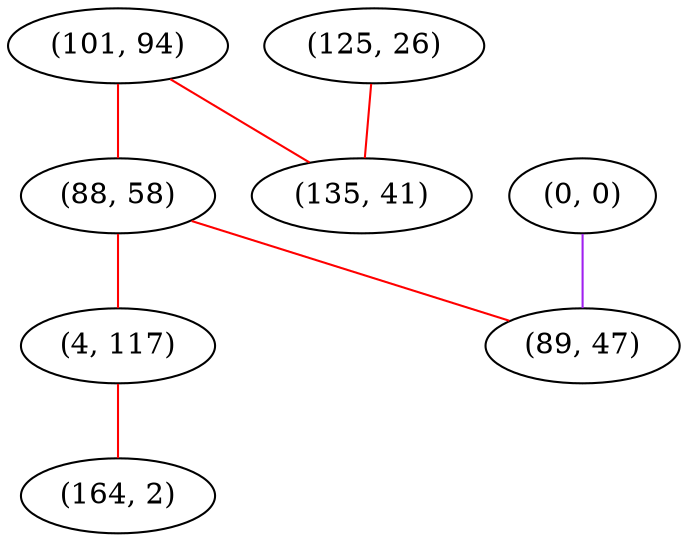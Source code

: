 graph "" {
"(101, 94)";
"(0, 0)";
"(88, 58)";
"(89, 47)";
"(4, 117)";
"(164, 2)";
"(125, 26)";
"(135, 41)";
"(101, 94)" -- "(88, 58)"  [color=red, key=0, weight=1];
"(101, 94)" -- "(135, 41)"  [color=red, key=0, weight=1];
"(0, 0)" -- "(89, 47)"  [color=purple, key=0, weight=4];
"(88, 58)" -- "(4, 117)"  [color=red, key=0, weight=1];
"(88, 58)" -- "(89, 47)"  [color=red, key=0, weight=1];
"(4, 117)" -- "(164, 2)"  [color=red, key=0, weight=1];
"(125, 26)" -- "(135, 41)"  [color=red, key=0, weight=1];
}
